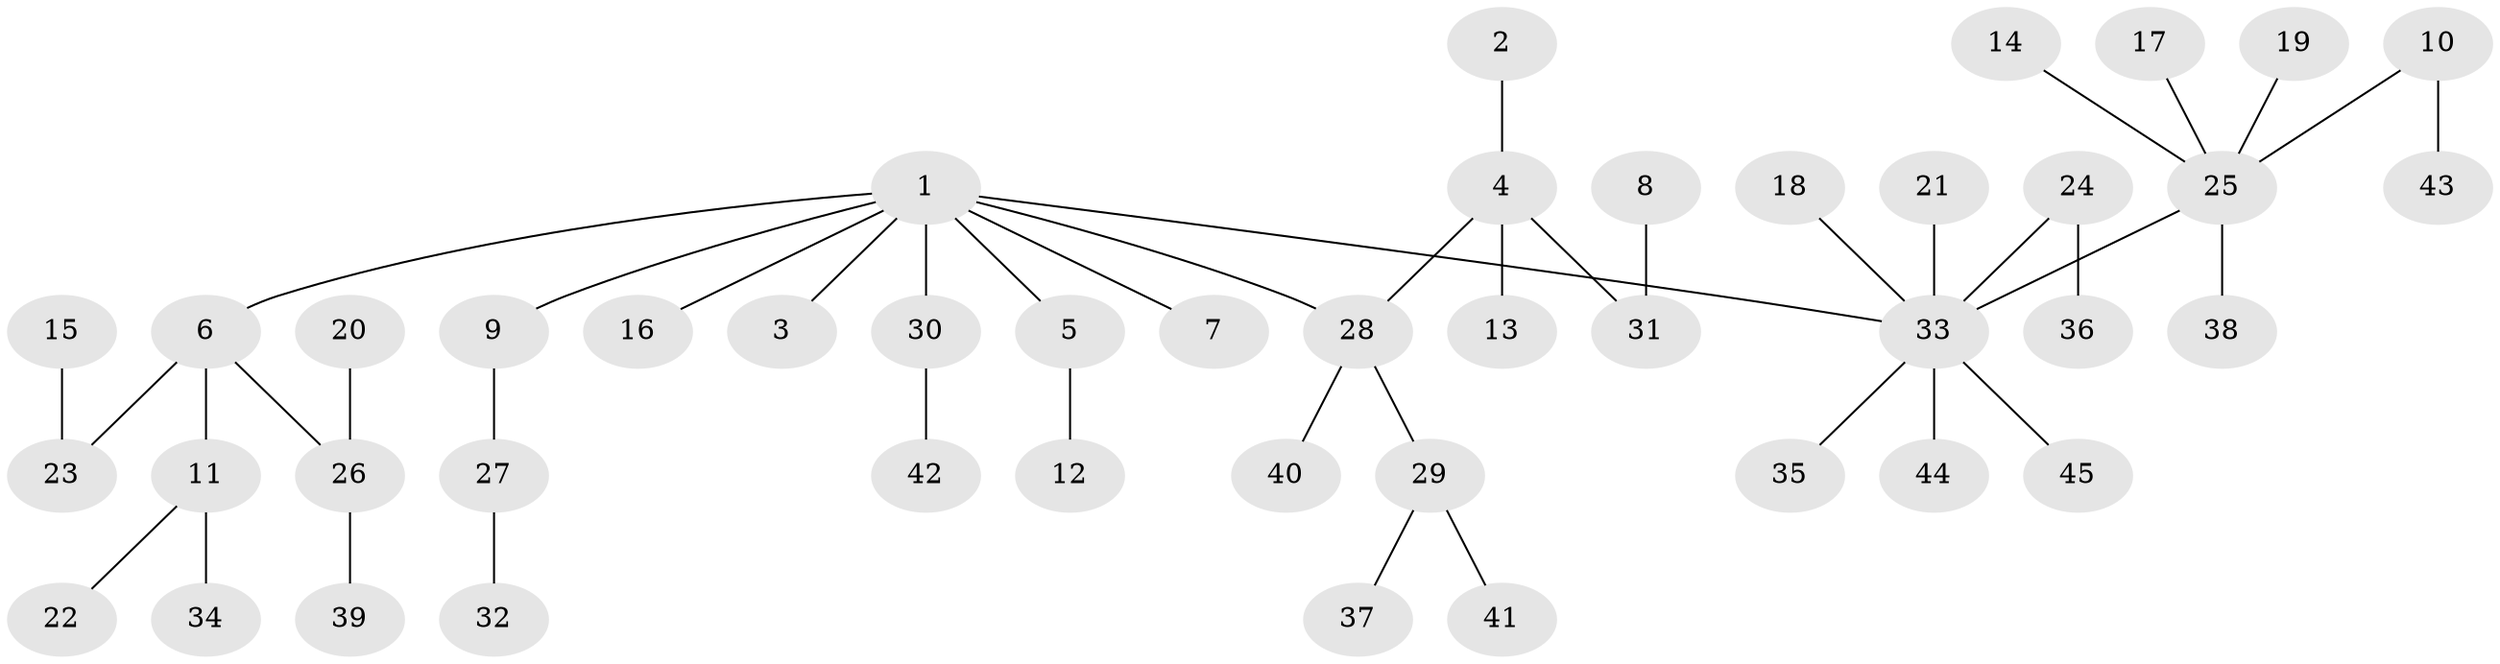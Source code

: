 // original degree distribution, {6: 0.011235955056179775, 4: 0.056179775280898875, 3: 0.1348314606741573, 5: 0.011235955056179775, 2: 0.29213483146067415, 1: 0.47191011235955055, 8: 0.011235955056179775, 7: 0.011235955056179775}
// Generated by graph-tools (version 1.1) at 2025/26/03/09/25 03:26:33]
// undirected, 45 vertices, 44 edges
graph export_dot {
graph [start="1"]
  node [color=gray90,style=filled];
  1;
  2;
  3;
  4;
  5;
  6;
  7;
  8;
  9;
  10;
  11;
  12;
  13;
  14;
  15;
  16;
  17;
  18;
  19;
  20;
  21;
  22;
  23;
  24;
  25;
  26;
  27;
  28;
  29;
  30;
  31;
  32;
  33;
  34;
  35;
  36;
  37;
  38;
  39;
  40;
  41;
  42;
  43;
  44;
  45;
  1 -- 3 [weight=1.0];
  1 -- 5 [weight=1.0];
  1 -- 6 [weight=1.0];
  1 -- 7 [weight=1.0];
  1 -- 9 [weight=1.0];
  1 -- 16 [weight=1.0];
  1 -- 28 [weight=1.0];
  1 -- 30 [weight=1.0];
  1 -- 33 [weight=1.0];
  2 -- 4 [weight=1.0];
  4 -- 13 [weight=1.0];
  4 -- 28 [weight=1.0];
  4 -- 31 [weight=1.0];
  5 -- 12 [weight=1.0];
  6 -- 11 [weight=1.0];
  6 -- 23 [weight=1.0];
  6 -- 26 [weight=1.0];
  8 -- 31 [weight=1.0];
  9 -- 27 [weight=1.0];
  10 -- 25 [weight=1.0];
  10 -- 43 [weight=1.0];
  11 -- 22 [weight=1.0];
  11 -- 34 [weight=1.0];
  14 -- 25 [weight=1.0];
  15 -- 23 [weight=1.0];
  17 -- 25 [weight=1.0];
  18 -- 33 [weight=1.0];
  19 -- 25 [weight=1.0];
  20 -- 26 [weight=1.0];
  21 -- 33 [weight=1.0];
  24 -- 33 [weight=1.0];
  24 -- 36 [weight=1.0];
  25 -- 33 [weight=1.0];
  25 -- 38 [weight=1.0];
  26 -- 39 [weight=1.0];
  27 -- 32 [weight=1.0];
  28 -- 29 [weight=1.0];
  28 -- 40 [weight=1.0];
  29 -- 37 [weight=1.0];
  29 -- 41 [weight=1.0];
  30 -- 42 [weight=1.0];
  33 -- 35 [weight=1.0];
  33 -- 44 [weight=1.0];
  33 -- 45 [weight=1.0];
}
